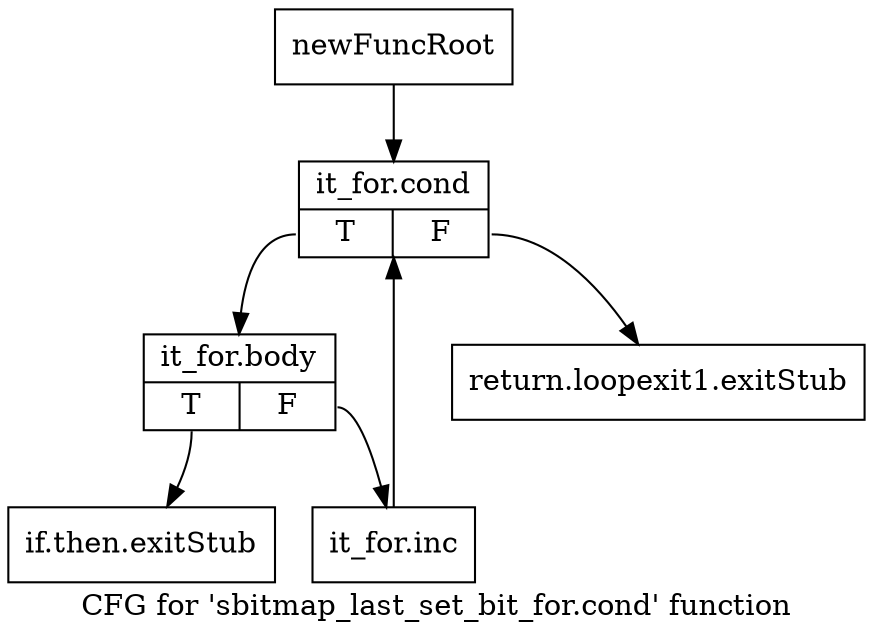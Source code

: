 digraph "CFG for 'sbitmap_last_set_bit_for.cond' function" {
	label="CFG for 'sbitmap_last_set_bit_for.cond' function";

	Node0xc147450 [shape=record,label="{newFuncRoot}"];
	Node0xc147450 -> Node0xc147540;
	Node0xc1474a0 [shape=record,label="{return.loopexit1.exitStub}"];
	Node0xc1474f0 [shape=record,label="{if.then.exitStub}"];
	Node0xc147540 [shape=record,label="{it_for.cond|{<s0>T|<s1>F}}"];
	Node0xc147540:s0 -> Node0xc147590;
	Node0xc147540:s1 -> Node0xc1474a0;
	Node0xc147590 [shape=record,label="{it_for.body|{<s0>T|<s1>F}}"];
	Node0xc147590:s0 -> Node0xc1474f0;
	Node0xc147590:s1 -> Node0xc1475e0;
	Node0xc1475e0 [shape=record,label="{it_for.inc}"];
	Node0xc1475e0 -> Node0xc147540;
}
